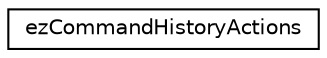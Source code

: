 digraph "Graphical Class Hierarchy"
{
 // LATEX_PDF_SIZE
  edge [fontname="Helvetica",fontsize="10",labelfontname="Helvetica",labelfontsize="10"];
  node [fontname="Helvetica",fontsize="10",shape=record];
  rankdir="LR";
  Node0 [label="ezCommandHistoryActions",height=0.2,width=0.4,color="black", fillcolor="white", style="filled",URL="$d0/d8f/classez_command_history_actions.htm",tooltip=" "];
}
